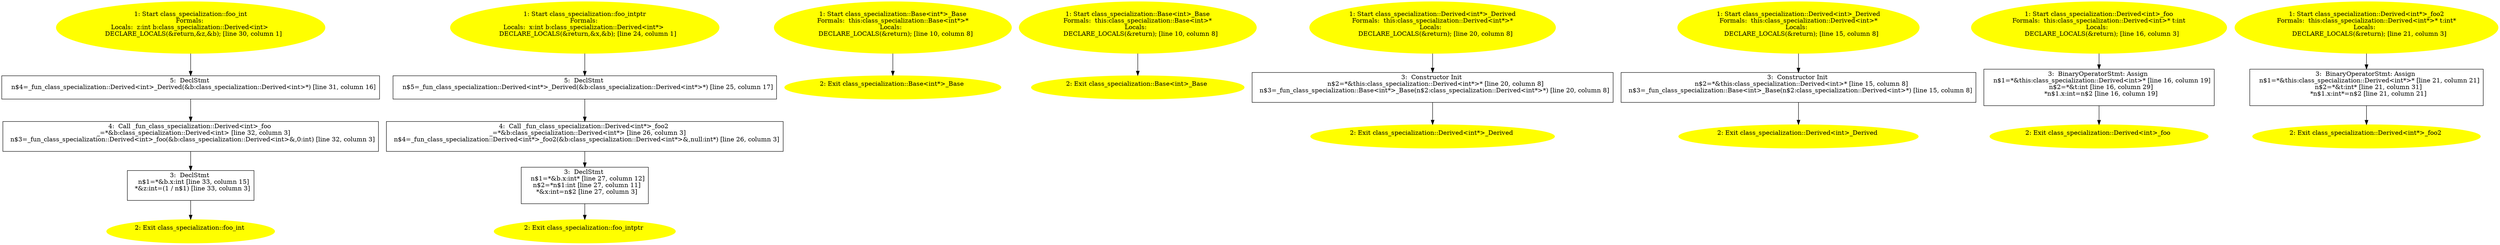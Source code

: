 /* @generated */
digraph cfg {
"foo_int#class_specialization#18011277194514159170.29412bbb7345cd5150bdd3239c145d19_1" [label="1: Start class_specialization::foo_int\nFormals: \nLocals:  z:int b:class_specialization::Derived<int> \n   DECLARE_LOCALS(&return,&z,&b); [line 30, column 1]\n " color=yellow style=filled]
	

	 "foo_int#class_specialization#18011277194514159170.29412bbb7345cd5150bdd3239c145d19_1" -> "foo_int#class_specialization#18011277194514159170.29412bbb7345cd5150bdd3239c145d19_5" ;
"foo_int#class_specialization#18011277194514159170.29412bbb7345cd5150bdd3239c145d19_2" [label="2: Exit class_specialization::foo_int \n  " color=yellow style=filled]
	

"foo_int#class_specialization#18011277194514159170.29412bbb7345cd5150bdd3239c145d19_3" [label="3:  DeclStmt \n   n$1=*&b.x:int [line 33, column 15]\n  *&z:int=(1 / n$1) [line 33, column 3]\n " shape="box"]
	

	 "foo_int#class_specialization#18011277194514159170.29412bbb7345cd5150bdd3239c145d19_3" -> "foo_int#class_specialization#18011277194514159170.29412bbb7345cd5150bdd3239c145d19_2" ;
"foo_int#class_specialization#18011277194514159170.29412bbb7345cd5150bdd3239c145d19_4" [label="4:  Call _fun_class_specialization::Derived<int>_foo \n   _=*&b:class_specialization::Derived<int> [line 32, column 3]\n  n$3=_fun_class_specialization::Derived<int>_foo(&b:class_specialization::Derived<int>&,0:int) [line 32, column 3]\n " shape="box"]
	

	 "foo_int#class_specialization#18011277194514159170.29412bbb7345cd5150bdd3239c145d19_4" -> "foo_int#class_specialization#18011277194514159170.29412bbb7345cd5150bdd3239c145d19_3" ;
"foo_int#class_specialization#18011277194514159170.29412bbb7345cd5150bdd3239c145d19_5" [label="5:  DeclStmt \n   n$4=_fun_class_specialization::Derived<int>_Derived(&b:class_specialization::Derived<int>*) [line 31, column 16]\n " shape="box"]
	

	 "foo_int#class_specialization#18011277194514159170.29412bbb7345cd5150bdd3239c145d19_5" -> "foo_int#class_specialization#18011277194514159170.29412bbb7345cd5150bdd3239c145d19_4" ;
"foo_intptr#class_specialization#3914514069521239538.096096ddd8eb9462872f535952d6e0a5_1" [label="1: Start class_specialization::foo_intptr\nFormals: \nLocals:  x:int b:class_specialization::Derived<int*> \n   DECLARE_LOCALS(&return,&x,&b); [line 24, column 1]\n " color=yellow style=filled]
	

	 "foo_intptr#class_specialization#3914514069521239538.096096ddd8eb9462872f535952d6e0a5_1" -> "foo_intptr#class_specialization#3914514069521239538.096096ddd8eb9462872f535952d6e0a5_5" ;
"foo_intptr#class_specialization#3914514069521239538.096096ddd8eb9462872f535952d6e0a5_2" [label="2: Exit class_specialization::foo_intptr \n  " color=yellow style=filled]
	

"foo_intptr#class_specialization#3914514069521239538.096096ddd8eb9462872f535952d6e0a5_3" [label="3:  DeclStmt \n   n$1=*&b.x:int* [line 27, column 12]\n  n$2=*n$1:int [line 27, column 11]\n  *&x:int=n$2 [line 27, column 3]\n " shape="box"]
	

	 "foo_intptr#class_specialization#3914514069521239538.096096ddd8eb9462872f535952d6e0a5_3" -> "foo_intptr#class_specialization#3914514069521239538.096096ddd8eb9462872f535952d6e0a5_2" ;
"foo_intptr#class_specialization#3914514069521239538.096096ddd8eb9462872f535952d6e0a5_4" [label="4:  Call _fun_class_specialization::Derived<int*>_foo2 \n   _=*&b:class_specialization::Derived<int*> [line 26, column 3]\n  n$4=_fun_class_specialization::Derived<int*>_foo2(&b:class_specialization::Derived<int*>&,null:int*) [line 26, column 3]\n " shape="box"]
	

	 "foo_intptr#class_specialization#3914514069521239538.096096ddd8eb9462872f535952d6e0a5_4" -> "foo_intptr#class_specialization#3914514069521239538.096096ddd8eb9462872f535952d6e0a5_3" ;
"foo_intptr#class_specialization#3914514069521239538.096096ddd8eb9462872f535952d6e0a5_5" [label="5:  DeclStmt \n   n$5=_fun_class_specialization::Derived<int*>_Derived(&b:class_specialization::Derived<int*>*) [line 25, column 17]\n " shape="box"]
	

	 "foo_intptr#class_specialization#3914514069521239538.096096ddd8eb9462872f535952d6e0a5_5" -> "foo_intptr#class_specialization#3914514069521239538.096096ddd8eb9462872f535952d6e0a5_4" ;
"Base#Base<int*>#class_specialization#{14101392445423095049}.4481221d683f8e54c4527519cddc792a_1" [label="1: Start class_specialization::Base<int*>_Base\nFormals:  this:class_specialization::Base<int*>*\nLocals:  \n   DECLARE_LOCALS(&return); [line 10, column 8]\n " color=yellow style=filled]
	

	 "Base#Base<int*>#class_specialization#{14101392445423095049}.4481221d683f8e54c4527519cddc792a_1" -> "Base#Base<int*>#class_specialization#{14101392445423095049}.4481221d683f8e54c4527519cddc792a_2" ;
"Base#Base<int*>#class_specialization#{14101392445423095049}.4481221d683f8e54c4527519cddc792a_2" [label="2: Exit class_specialization::Base<int*>_Base \n  " color=yellow style=filled]
	

"Base#Base<int>#class_specialization#{16658552199303145313}.b6aa2df9eb4873c08c322ab298261cf8_1" [label="1: Start class_specialization::Base<int>_Base\nFormals:  this:class_specialization::Base<int>*\nLocals:  \n   DECLARE_LOCALS(&return); [line 10, column 8]\n " color=yellow style=filled]
	

	 "Base#Base<int>#class_specialization#{16658552199303145313}.b6aa2df9eb4873c08c322ab298261cf8_1" -> "Base#Base<int>#class_specialization#{16658552199303145313}.b6aa2df9eb4873c08c322ab298261cf8_2" ;
"Base#Base<int>#class_specialization#{16658552199303145313}.b6aa2df9eb4873c08c322ab298261cf8_2" [label="2: Exit class_specialization::Base<int>_Base \n  " color=yellow style=filled]
	

"Derived#Derived<int*>#class_specialization#{6947111178756325946}.2484a8b63b0d0003a390b6e57428fee2_1" [label="1: Start class_specialization::Derived<int*>_Derived\nFormals:  this:class_specialization::Derived<int*>*\nLocals:  \n   DECLARE_LOCALS(&return); [line 20, column 8]\n " color=yellow style=filled]
	

	 "Derived#Derived<int*>#class_specialization#{6947111178756325946}.2484a8b63b0d0003a390b6e57428fee2_1" -> "Derived#Derived<int*>#class_specialization#{6947111178756325946}.2484a8b63b0d0003a390b6e57428fee2_3" ;
"Derived#Derived<int*>#class_specialization#{6947111178756325946}.2484a8b63b0d0003a390b6e57428fee2_2" [label="2: Exit class_specialization::Derived<int*>_Derived \n  " color=yellow style=filled]
	

"Derived#Derived<int*>#class_specialization#{6947111178756325946}.2484a8b63b0d0003a390b6e57428fee2_3" [label="3:  Constructor Init \n   n$2=*&this:class_specialization::Derived<int*>* [line 20, column 8]\n  n$3=_fun_class_specialization::Base<int*>_Base(n$2:class_specialization::Derived<int*>*) [line 20, column 8]\n " shape="box"]
	

	 "Derived#Derived<int*>#class_specialization#{6947111178756325946}.2484a8b63b0d0003a390b6e57428fee2_3" -> "Derived#Derived<int*>#class_specialization#{6947111178756325946}.2484a8b63b0d0003a390b6e57428fee2_2" ;
"Derived#Derived<int>#class_specialization#{14157761386473130888}.40e79d469e516a33fdff720996ff80ab_1" [label="1: Start class_specialization::Derived<int>_Derived\nFormals:  this:class_specialization::Derived<int>*\nLocals:  \n   DECLARE_LOCALS(&return); [line 15, column 8]\n " color=yellow style=filled]
	

	 "Derived#Derived<int>#class_specialization#{14157761386473130888}.40e79d469e516a33fdff720996ff80ab_1" -> "Derived#Derived<int>#class_specialization#{14157761386473130888}.40e79d469e516a33fdff720996ff80ab_3" ;
"Derived#Derived<int>#class_specialization#{14157761386473130888}.40e79d469e516a33fdff720996ff80ab_2" [label="2: Exit class_specialization::Derived<int>_Derived \n  " color=yellow style=filled]
	

"Derived#Derived<int>#class_specialization#{14157761386473130888}.40e79d469e516a33fdff720996ff80ab_3" [label="3:  Constructor Init \n   n$2=*&this:class_specialization::Derived<int>* [line 15, column 8]\n  n$3=_fun_class_specialization::Base<int>_Base(n$2:class_specialization::Derived<int>*) [line 15, column 8]\n " shape="box"]
	

	 "Derived#Derived<int>#class_specialization#{14157761386473130888}.40e79d469e516a33fdff720996ff80ab_3" -> "Derived#Derived<int>#class_specialization#{14157761386473130888}.40e79d469e516a33fdff720996ff80ab_2" ;
"foo#Derived<int>#class_specialization#(3691368771332090182).157c4cba925bdfdc131986d2b52af05d_1" [label="1: Start class_specialization::Derived<int>_foo\nFormals:  this:class_specialization::Derived<int>* t:int\nLocals:  \n   DECLARE_LOCALS(&return); [line 16, column 3]\n " color=yellow style=filled]
	

	 "foo#Derived<int>#class_specialization#(3691368771332090182).157c4cba925bdfdc131986d2b52af05d_1" -> "foo#Derived<int>#class_specialization#(3691368771332090182).157c4cba925bdfdc131986d2b52af05d_3" ;
"foo#Derived<int>#class_specialization#(3691368771332090182).157c4cba925bdfdc131986d2b52af05d_2" [label="2: Exit class_specialization::Derived<int>_foo \n  " color=yellow style=filled]
	

"foo#Derived<int>#class_specialization#(3691368771332090182).157c4cba925bdfdc131986d2b52af05d_3" [label="3:  BinaryOperatorStmt: Assign \n   n$1=*&this:class_specialization::Derived<int>* [line 16, column 19]\n  n$2=*&t:int [line 16, column 29]\n  *n$1.x:int=n$2 [line 16, column 19]\n " shape="box"]
	

	 "foo#Derived<int>#class_specialization#(3691368771332090182).157c4cba925bdfdc131986d2b52af05d_3" -> "foo#Derived<int>#class_specialization#(3691368771332090182).157c4cba925bdfdc131986d2b52af05d_2" ;
"foo2#Derived<int*>#class_specialization#(12167928122938213289).9c7a2e679a7d7dcf0338960c56f01bd4_1" [label="1: Start class_specialization::Derived<int*>_foo2\nFormals:  this:class_specialization::Derived<int*>* t:int*\nLocals:  \n   DECLARE_LOCALS(&return); [line 21, column 3]\n " color=yellow style=filled]
	

	 "foo2#Derived<int*>#class_specialization#(12167928122938213289).9c7a2e679a7d7dcf0338960c56f01bd4_1" -> "foo2#Derived<int*>#class_specialization#(12167928122938213289).9c7a2e679a7d7dcf0338960c56f01bd4_3" ;
"foo2#Derived<int*>#class_specialization#(12167928122938213289).9c7a2e679a7d7dcf0338960c56f01bd4_2" [label="2: Exit class_specialization::Derived<int*>_foo2 \n  " color=yellow style=filled]
	

"foo2#Derived<int*>#class_specialization#(12167928122938213289).9c7a2e679a7d7dcf0338960c56f01bd4_3" [label="3:  BinaryOperatorStmt: Assign \n   n$1=*&this:class_specialization::Derived<int*>* [line 21, column 21]\n  n$2=*&t:int* [line 21, column 31]\n  *n$1.x:int*=n$2 [line 21, column 21]\n " shape="box"]
	

	 "foo2#Derived<int*>#class_specialization#(12167928122938213289).9c7a2e679a7d7dcf0338960c56f01bd4_3" -> "foo2#Derived<int*>#class_specialization#(12167928122938213289).9c7a2e679a7d7dcf0338960c56f01bd4_2" ;
}
